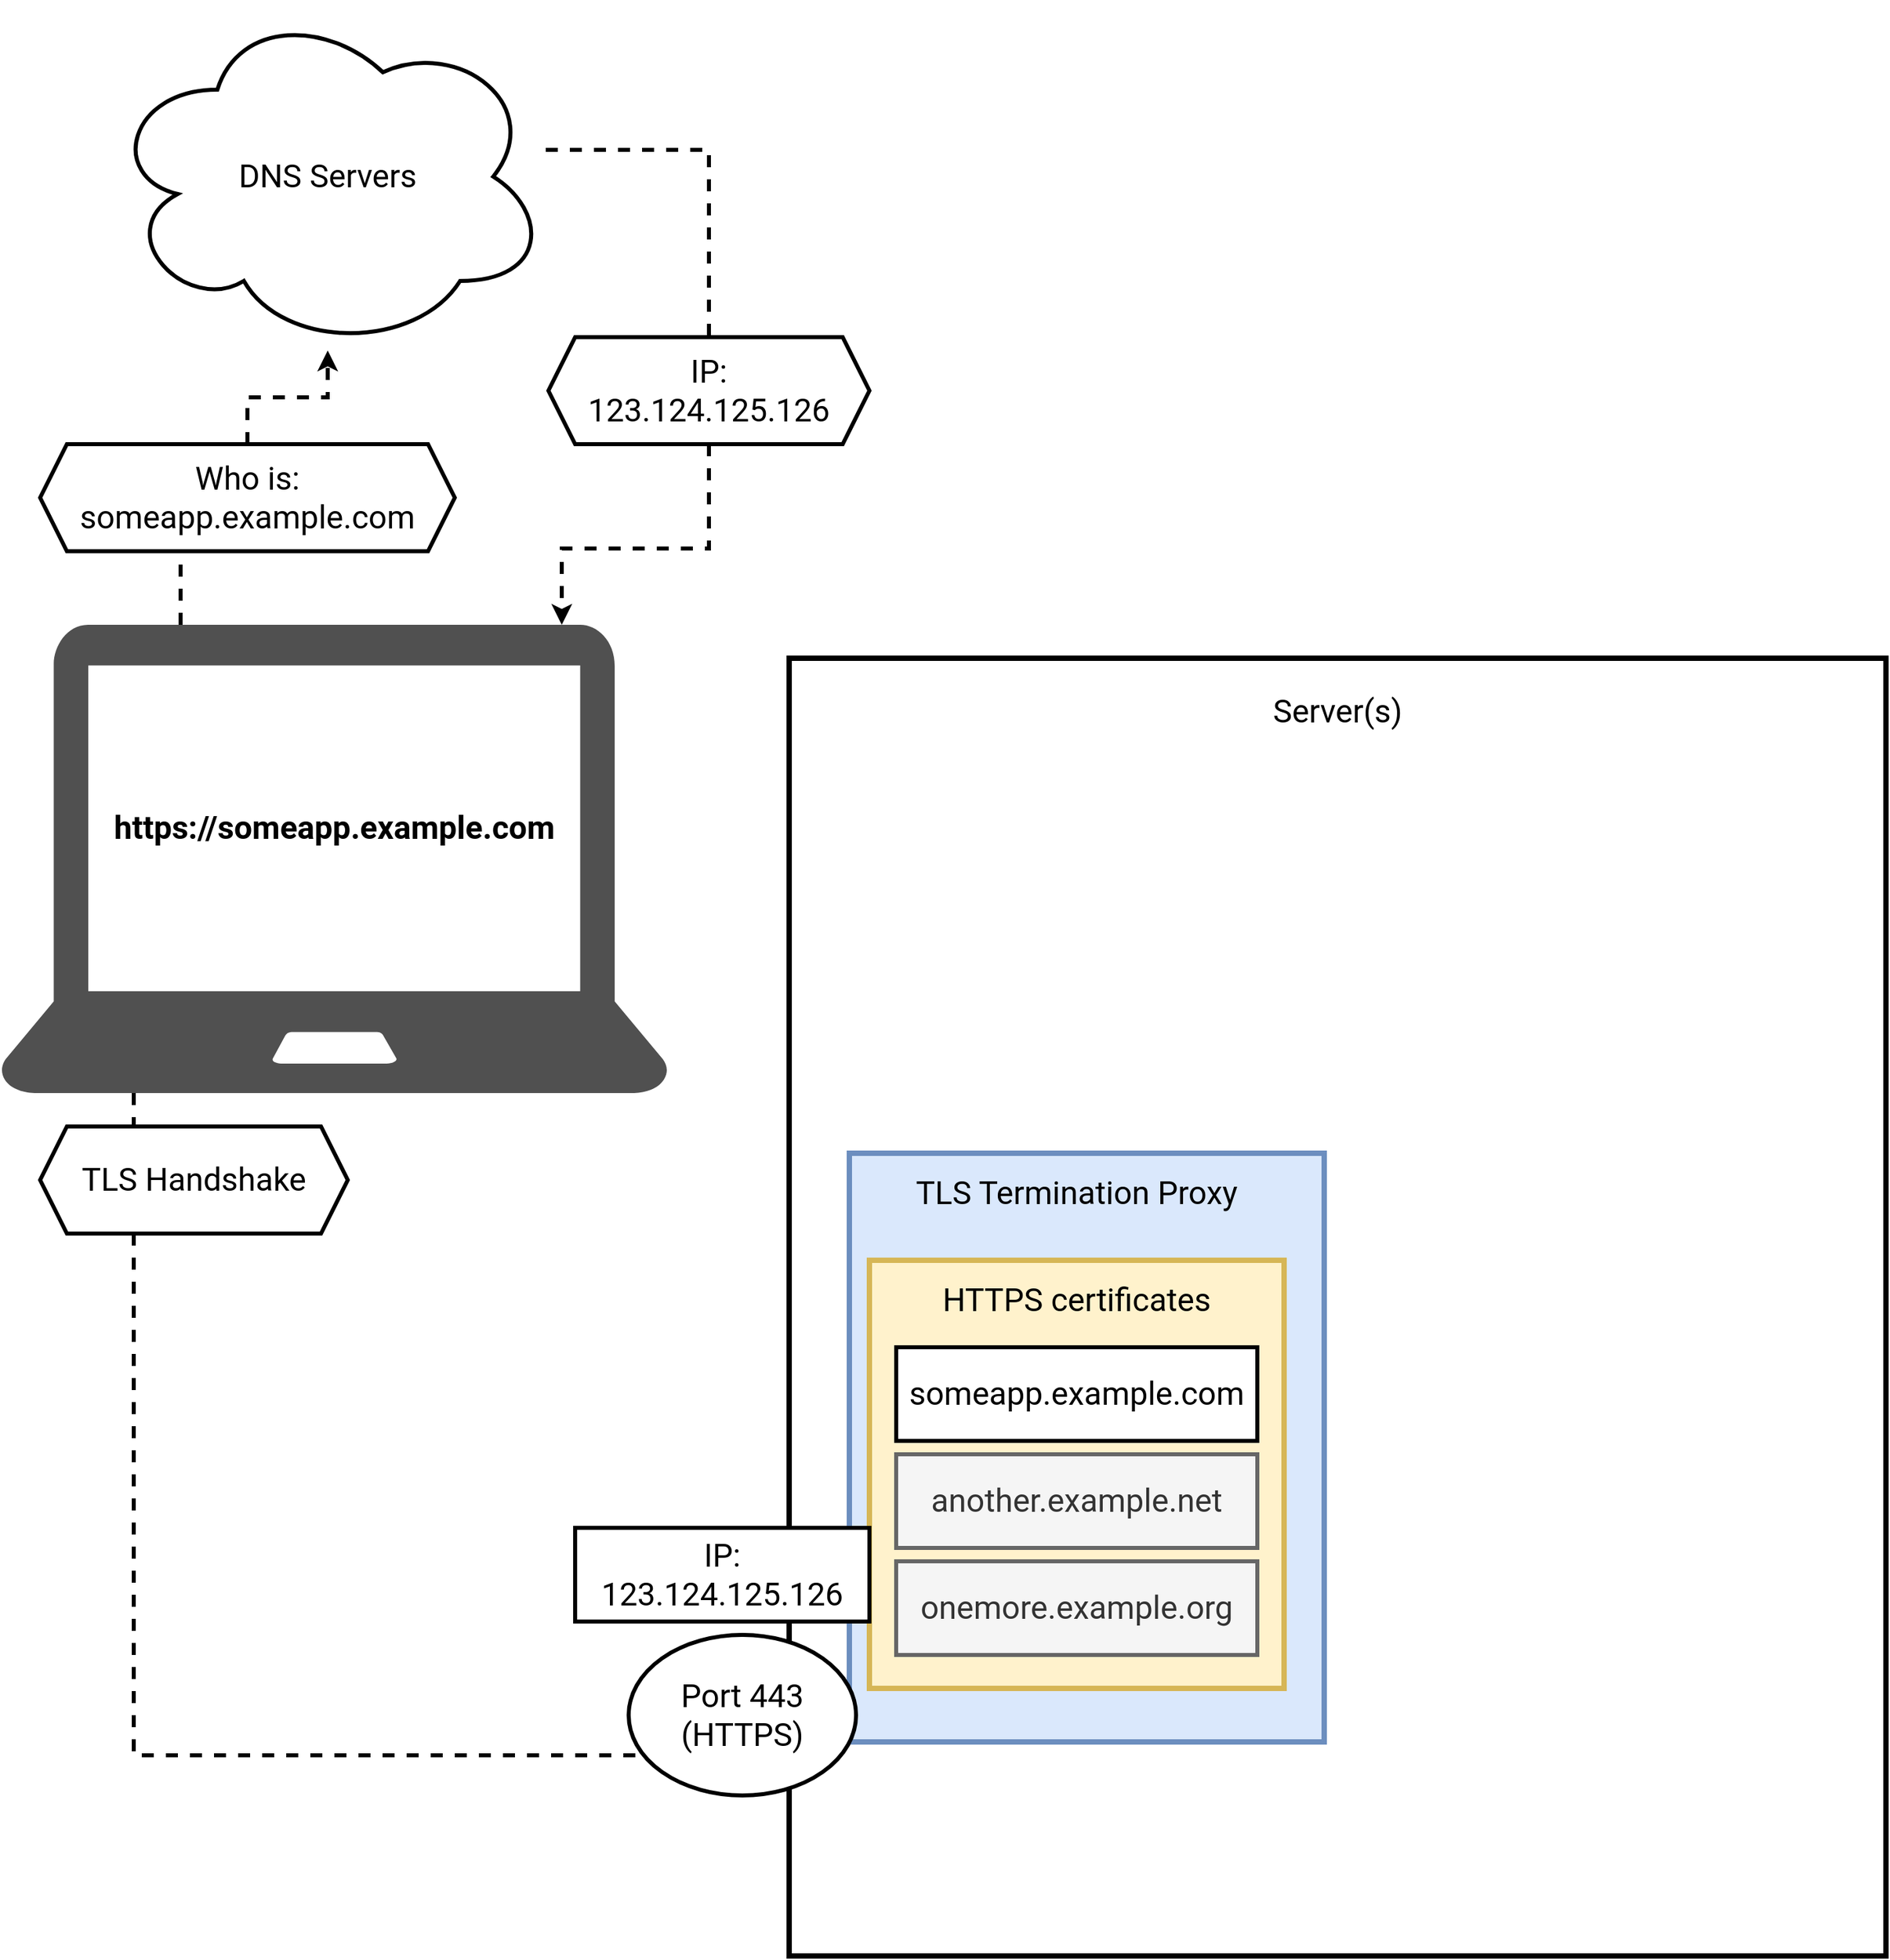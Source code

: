<mxfile>
    <diagram id="jyERGzDynktFHFRGN0ph" name="Page-1">
        <mxGraphModel dx="2481" dy="1867" grid="1" gridSize="10" guides="1" tooltips="1" connect="1" arrows="1" fold="1" page="1" pageScale="1" pageWidth="1920" pageHeight="1200" math="0" shadow="0">
            <root>
                <mxCell id="0"/>
                <mxCell id="1" parent="0"/>
                <mxCell id="2" value="" style="rounded=0;whiteSpace=wrap;html=1;fontStyle=1;strokeWidth=4;" parent="1" vertex="1">
                    <mxGeometry x="450" y="-50" width="820" height="970" as="geometry"/>
                </mxCell>
                <mxCell id="3" value="&lt;font face=&quot;Roboto&quot;&gt;&lt;span style=&quot;font-size: 24px&quot;&gt;Server(s)&lt;/span&gt;&lt;/font&gt;" style="text;html=1;strokeColor=none;fillColor=none;align=center;verticalAlign=middle;whiteSpace=wrap;rounded=0;strokeWidth=3;fontFamily=Roboto Mono, mono;FType=g;" parent="1" vertex="1">
                    <mxGeometry x="710" y="-50" width="300" height="80" as="geometry"/>
                </mxCell>
                <mxCell id="8" style="edgeStyle=orthogonalEdgeStyle;rounded=0;orthogonalLoop=1;jettySize=auto;html=1;strokeWidth=3;exitX=0.092;exitY=1.01;exitDx=0;exitDy=0;dashed=1;exitPerimeter=0;" parent="1" edge="1">
                    <mxGeometry relative="1" as="geometry">
                        <Array as="points">
                            <mxPoint x="800" y="521"/>
                            <mxPoint x="800" y="560"/>
                        </Array>
                        <mxPoint x="803" y="521" as="sourcePoint"/>
                    </mxGeometry>
                </mxCell>
                <mxCell id="9" style="edgeStyle=orthogonalEdgeStyle;rounded=0;orthogonalLoop=1;jettySize=auto;html=1;strokeWidth=3;dashed=1;" parent="1" edge="1">
                    <mxGeometry relative="1" as="geometry">
                        <mxPoint x="800" y="520" as="sourcePoint"/>
                        <Array as="points">
                            <mxPoint x="800" y="680"/>
                        </Array>
                    </mxGeometry>
                </mxCell>
                <mxCell id="33" value="" style="group" parent="1" vertex="1" connectable="0">
                    <mxGeometry x="-140" y="-75" width="500" height="350" as="geometry"/>
                </mxCell>
                <mxCell id="29" value="&lt;font face=&quot;Roboto&quot; data-font-src=&quot;https://fonts.googleapis.com/css?family=Roboto&quot; style=&quot;font-size: 24px&quot;&gt;https://someapp.example.com&lt;/font&gt;" style="rounded=0;whiteSpace=wrap;html=1;fontStyle=1;strokeWidth=4;" parent="33" vertex="1">
                    <mxGeometry x="60" y="27" width="380" height="250" as="geometry"/>
                </mxCell>
                <mxCell id="32" value="" style="pointerEvents=1;shadow=0;dashed=0;html=1;fillColor=#505050;labelPosition=center;verticalLabelPosition=bottom;verticalAlign=top;outlineConnect=0;align=center;shape=mxgraph.office.devices.laptop;strokeColor=none;" parent="33" vertex="1">
                    <mxGeometry width="500" height="350" as="geometry"/>
                </mxCell>
                <mxCell id="90" style="edgeStyle=orthogonalEdgeStyle;rounded=0;orthogonalLoop=1;jettySize=auto;html=1;dashed=1;startArrow=none;startFill=0;endArrow=classic;endFill=1;strokeWidth=3;" parent="1" source="101" target="32" edge="1">
                    <mxGeometry relative="1" as="geometry">
                        <mxPoint x="390" y="-190" as="sourcePoint"/>
                        <Array as="points">
                            <mxPoint x="390" y="-132"/>
                            <mxPoint x="280" y="-132"/>
                        </Array>
                    </mxGeometry>
                </mxCell>
                <mxCell id="34" value="&lt;font face=&quot;Roboto&quot; data-font-src=&quot;https://fonts.googleapis.com/css?family=Roboto&quot; style=&quot;font-size: 24px&quot;&gt;DNS Servers&lt;/font&gt;" style="ellipse;shape=cloud;whiteSpace=wrap;html=1;strokeColor=#000000;strokeWidth=3;" parent="1" vertex="1">
                    <mxGeometry x="-60" y="-540" width="330" height="260" as="geometry"/>
                </mxCell>
                <mxCell id="6" value="" style="rounded=0;whiteSpace=wrap;html=1;fontStyle=1;strokeWidth=4;fillColor=#dae8fc;strokeColor=#6c8ebf;" parent="1" vertex="1">
                    <mxGeometry x="495" y="320" width="355" height="440" as="geometry"/>
                </mxCell>
                <mxCell id="7" value="&lt;font style=&quot;font-size: 24px&quot; face=&quot;Roboto&quot;&gt;TLS Termination Proxy&lt;br&gt;&lt;/font&gt;" style="text;html=1;strokeColor=none;fillColor=none;align=center;verticalAlign=middle;whiteSpace=wrap;rounded=0;strokeWidth=3;fontFamily=Roboto Mono, mono;FType=g;" parent="1" vertex="1">
                    <mxGeometry x="525" y="330" width="280" height="40" as="geometry"/>
                </mxCell>
                <mxCell id="88" style="edgeStyle=orthogonalEdgeStyle;rounded=0;orthogonalLoop=1;jettySize=auto;html=1;startArrow=none;startFill=0;endArrow=classic;endFill=1;strokeWidth=3;dashed=1;" parent="1" source="100" target="34" edge="1">
                    <mxGeometry relative="1" as="geometry">
                        <mxPoint x="65.059" y="-220" as="sourcePoint"/>
                    </mxGeometry>
                </mxCell>
                <mxCell id="89" value="" style="edgeStyle=orthogonalEdgeStyle;rounded=0;orthogonalLoop=1;jettySize=auto;html=1;startArrow=none;startFill=0;endArrow=none;endFill=1;strokeWidth=3;dashed=1;" parent="1" source="32" target="100" edge="1">
                    <mxGeometry relative="1" as="geometry">
                        <mxPoint x="110" y="-75" as="sourcePoint"/>
                        <mxPoint x="-4.941" y="-140.0" as="targetPoint"/>
                        <Array as="points">
                            <mxPoint x="-5" y="-90"/>
                            <mxPoint x="-5" y="-90"/>
                        </Array>
                    </mxGeometry>
                </mxCell>
                <mxCell id="91" value="" style="edgeStyle=orthogonalEdgeStyle;rounded=0;orthogonalLoop=1;jettySize=auto;html=1;dashed=1;startArrow=none;startFill=0;endArrow=none;endFill=1;strokeWidth=3;" parent="1" source="34" target="101" edge="1">
                    <mxGeometry relative="1" as="geometry">
                        <mxPoint x="105" y="-280" as="sourcePoint"/>
                        <mxPoint x="390" y="-260" as="targetPoint"/>
                        <Array as="points">
                            <mxPoint x="390" y="-430"/>
                        </Array>
                    </mxGeometry>
                </mxCell>
                <mxCell id="36" value="&lt;font face=&quot;Roboto&quot; data-font-src=&quot;https://fonts.googleapis.com/css?family=Roboto&quot; style=&quot;font-size: 24px&quot;&gt;Port 443 (HTTPS)&lt;/font&gt;" style="ellipse;whiteSpace=wrap;html=1;strokeColor=#000000;strokeWidth=3;" parent="1" vertex="1">
                    <mxGeometry x="330" y="680" width="170" height="120" as="geometry"/>
                </mxCell>
                <mxCell id="100" value="&lt;span style=&quot;font-family: &amp;#34;roboto&amp;#34; ; font-size: 24px&quot;&gt;Who is: someapp.example.com&lt;/span&gt;" style="shape=hexagon;perimeter=hexagonPerimeter2;whiteSpace=wrap;html=1;fixedSize=1;strokeWidth=3;" parent="1" vertex="1">
                    <mxGeometry x="-110" y="-210" width="310" height="80" as="geometry"/>
                </mxCell>
                <mxCell id="101" value="&lt;span style=&quot;font-family: &amp;#34;roboto&amp;#34; ; font-size: 24px&quot;&gt;IP:&lt;/span&gt;&lt;br style=&quot;font-family: &amp;#34;roboto&amp;#34;&quot;&gt;&lt;span style=&quot;font-family: &amp;#34;roboto&amp;#34; ; font-size: 24px&quot;&gt;123.124.125.126&lt;/span&gt;" style="shape=hexagon;perimeter=hexagonPerimeter2;whiteSpace=wrap;html=1;fixedSize=1;strokeWidth=3;" parent="1" vertex="1">
                    <mxGeometry x="270" y="-290" width="240" height="80" as="geometry"/>
                </mxCell>
                <mxCell id="106" style="edgeStyle=orthogonalEdgeStyle;rounded=0;orthogonalLoop=1;jettySize=auto;html=1;dashed=1;startArrow=none;startFill=0;endArrow=none;endFill=0;strokeWidth=3;" parent="1" source="104" target="36" edge="1">
                    <mxGeometry relative="1" as="geometry">
                        <Array as="points">
                            <mxPoint x="-40" y="770"/>
                        </Array>
                    </mxGeometry>
                </mxCell>
                <mxCell id="104" value="&lt;span style=&quot;font-family: &amp;#34;roboto&amp;#34; ; font-size: 24px&quot;&gt;TLS Handshake&lt;/span&gt;" style="shape=hexagon;perimeter=hexagonPerimeter2;whiteSpace=wrap;html=1;fixedSize=1;strokeWidth=3;" parent="1" vertex="1">
                    <mxGeometry x="-110" y="300" width="230" height="80" as="geometry"/>
                </mxCell>
                <mxCell id="107" value="" style="edgeStyle=orthogonalEdgeStyle;rounded=0;orthogonalLoop=1;jettySize=auto;html=1;dashed=1;startArrow=none;startFill=0;endArrow=none;endFill=1;strokeWidth=3;" parent="1" source="32" target="104" edge="1">
                    <mxGeometry relative="1" as="geometry">
                        <mxPoint x="-40" y="275" as="sourcePoint"/>
                        <mxPoint x="341.388" y="770" as="targetPoint"/>
                        <Array as="points">
                            <mxPoint x="-40" y="290"/>
                            <mxPoint x="-40" y="290"/>
                        </Array>
                    </mxGeometry>
                </mxCell>
                <mxCell id="49" value="" style="rounded=0;whiteSpace=wrap;html=1;fontStyle=1;strokeWidth=4;fillColor=#fff2cc;strokeColor=#d6b656;" parent="1" vertex="1">
                    <mxGeometry x="510" y="400" width="310" height="320" as="geometry"/>
                </mxCell>
                <mxCell id="50" value="&lt;font style=&quot;font-size: 24px&quot; face=&quot;Roboto&quot;&gt;HTTPS certificates&lt;br&gt;&lt;/font&gt;" style="text;html=1;strokeColor=none;fillColor=none;align=center;verticalAlign=middle;whiteSpace=wrap;rounded=0;strokeWidth=3;fontFamily=Roboto Mono, mono;FType=g;" parent="1" vertex="1">
                    <mxGeometry x="550.9" y="410" width="228.21" height="40" as="geometry"/>
                </mxCell>
                <mxCell id="51" value="&lt;font face=&quot;Roboto&quot; data-font-src=&quot;https://fonts.googleapis.com/css?family=Roboto&quot;&gt;&lt;span style=&quot;font-size: 24px&quot;&gt;someapp.example.com&lt;/span&gt;&lt;br&gt;&lt;/font&gt;" style="rounded=0;whiteSpace=wrap;html=1;strokeColor=#000000;strokeWidth=3;" parent="1" vertex="1">
                    <mxGeometry x="530" y="465" width="270" height="70" as="geometry"/>
                </mxCell>
                <mxCell id="52" value="&lt;font face=&quot;Roboto&quot; data-font-src=&quot;https://fonts.googleapis.com/css?family=Roboto&quot;&gt;&lt;span style=&quot;font-size: 24px&quot;&gt;another.example.net&lt;/span&gt;&lt;br&gt;&lt;/font&gt;" style="rounded=0;whiteSpace=wrap;html=1;strokeColor=#666666;strokeWidth=3;fillColor=#f5f5f5;fontColor=#333333;" parent="1" vertex="1">
                    <mxGeometry x="530" y="545" width="270" height="70" as="geometry"/>
                </mxCell>
                <mxCell id="53" value="&lt;font face=&quot;Roboto&quot; data-font-src=&quot;https://fonts.googleapis.com/css?family=Roboto&quot;&gt;&lt;span style=&quot;font-size: 24px&quot;&gt;onemore.example.org&lt;/span&gt;&lt;br&gt;&lt;/font&gt;" style="rounded=0;whiteSpace=wrap;html=1;strokeColor=#666666;strokeWidth=3;fillColor=#f5f5f5;fontColor=#333333;" parent="1" vertex="1">
                    <mxGeometry x="530" y="625" width="270" height="70" as="geometry"/>
                </mxCell>
                <mxCell id="42" value="&lt;font face=&quot;Roboto&quot; data-font-src=&quot;https://fonts.googleapis.com/css?family=Roboto&quot;&gt;&lt;span style=&quot;font-size: 24px&quot;&gt;IP:&lt;/span&gt;&lt;br&gt;&lt;span style=&quot;font-size: 24px&quot;&gt;123.124.125.126&lt;/span&gt;&lt;br&gt;&lt;/font&gt;" style="rounded=0;whiteSpace=wrap;html=1;strokeColor=#000000;strokeWidth=3;" parent="1" vertex="1">
                    <mxGeometry x="290" y="600" width="220" height="70" as="geometry"/>
                </mxCell>
            </root>
        </mxGraphModel>
    </diagram>
</mxfile>